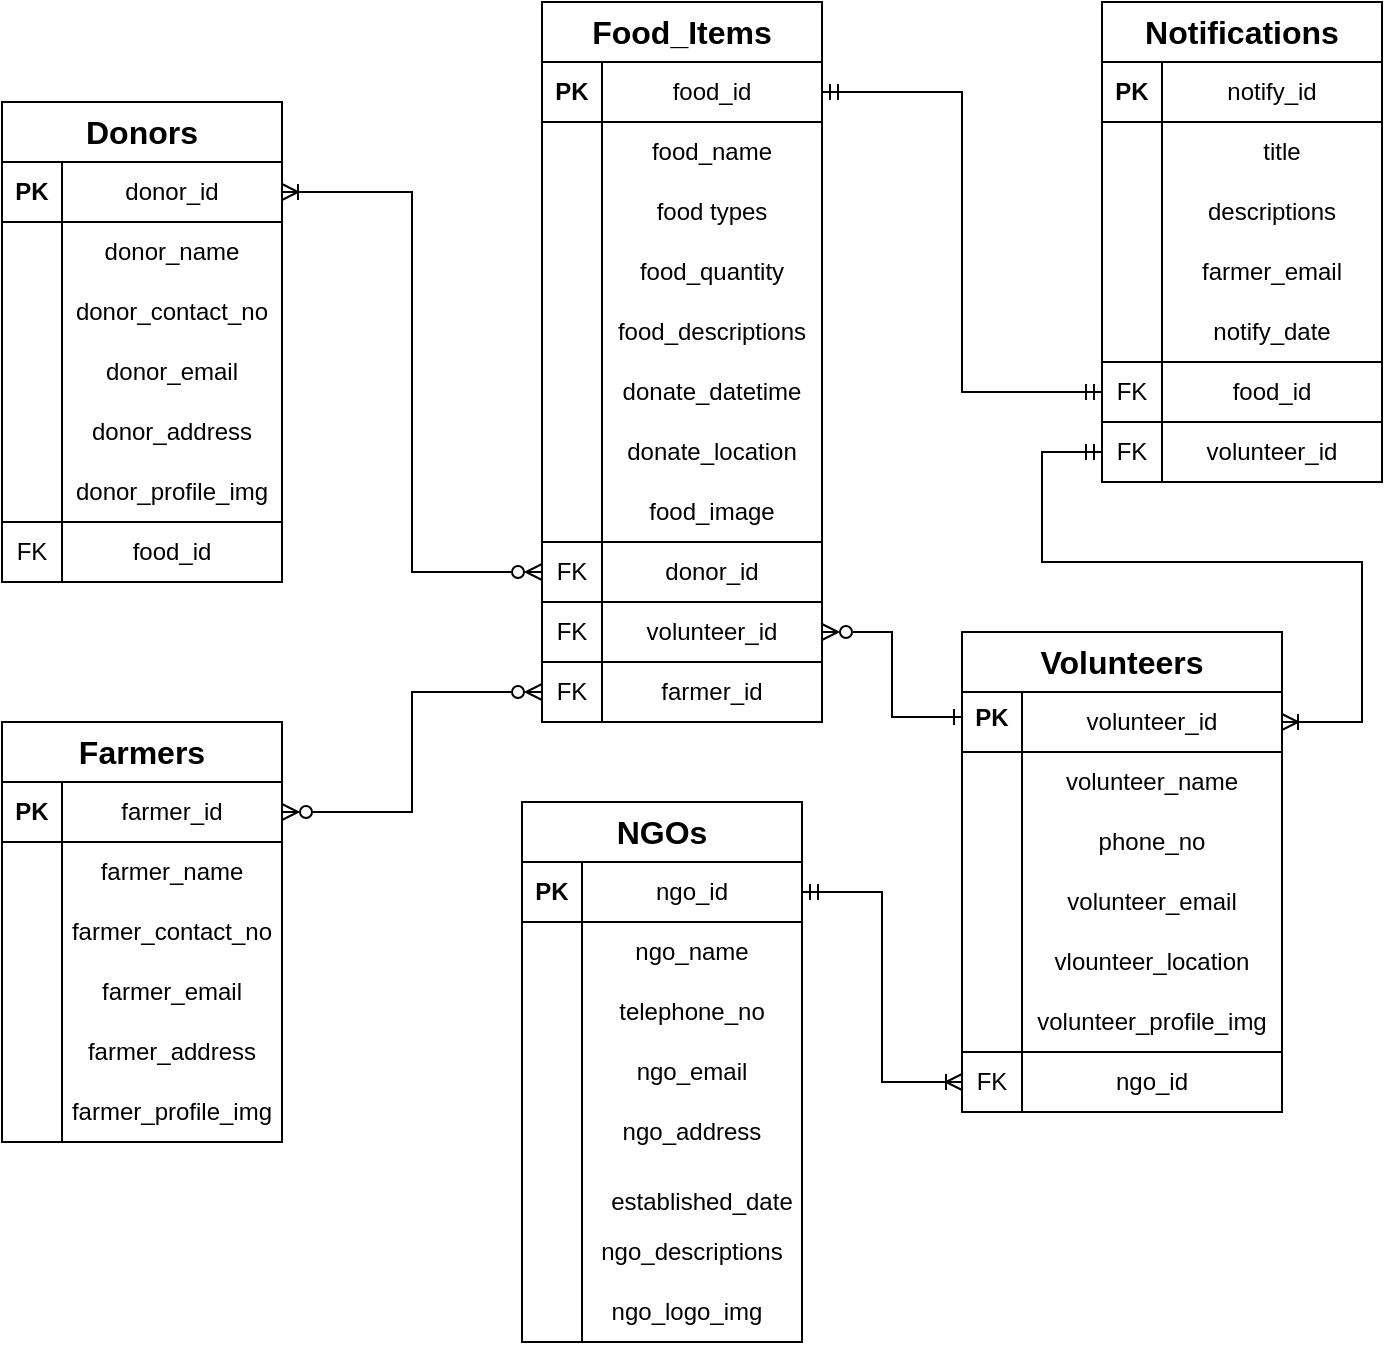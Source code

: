 <mxfile version="22.0.8" type="device">
  <diagram name="Page-1" id="_6lha4rd5pdjAyQdy6N9">
    <mxGraphModel dx="722" dy="415" grid="1" gridSize="10" guides="1" tooltips="1" connect="1" arrows="1" fold="1" page="1" pageScale="1" pageWidth="850" pageHeight="1100" math="0" shadow="0">
      <root>
        <mxCell id="0" />
        <mxCell id="1" parent="0" />
        <mxCell id="3WDfcnALqWgkgmz_dM7G-8" value="" style="endArrow=none;html=1;rounded=0;strokeWidth=1;endSize=6;jumpSize=6;exitX=0;exitY=1;exitDx=0;exitDy=0;" edge="1" parent="1" source="3WDfcnALqWgkgmz_dM7G-25">
          <mxGeometry width="50" height="50" relative="1" as="geometry">
            <mxPoint x="110" y="420" as="sourcePoint" />
            <mxPoint x="110" y="240" as="targetPoint" />
          </mxGeometry>
        </mxCell>
        <mxCell id="3WDfcnALqWgkgmz_dM7G-9" value="&lt;b&gt;&lt;font style=&quot;font-size: 16px;&quot;&gt;Donors&lt;/font&gt;&lt;/b&gt;" style="swimlane;fontStyle=0;childLayout=stackLayout;horizontal=1;startSize=30;horizontalStack=0;resizeParent=1;resizeParentMax=0;resizeLast=0;collapsible=1;marginBottom=0;whiteSpace=wrap;html=1;" vertex="1" parent="1">
          <mxGeometry x="80" y="210" width="140" height="240" as="geometry" />
        </mxCell>
        <mxCell id="3WDfcnALqWgkgmz_dM7G-13" value="" style="endArrow=none;html=1;rounded=0;" edge="1" parent="1">
          <mxGeometry width="50" height="50" relative="1" as="geometry">
            <mxPoint x="80" y="270" as="sourcePoint" />
            <mxPoint x="220" y="270" as="targetPoint" />
          </mxGeometry>
        </mxCell>
        <mxCell id="3WDfcnALqWgkgmz_dM7G-14" value="&lt;b&gt;PK&lt;/b&gt;" style="text;html=1;strokeColor=none;fillColor=none;align=center;verticalAlign=middle;whiteSpace=wrap;rounded=0;" vertex="1" parent="1">
          <mxGeometry x="80" y="240" width="30" height="30" as="geometry" />
        </mxCell>
        <mxCell id="3WDfcnALqWgkgmz_dM7G-16" value="donor_name" style="text;html=1;strokeColor=none;fillColor=none;align=center;verticalAlign=middle;whiteSpace=wrap;rounded=0;" vertex="1" parent="1">
          <mxGeometry x="110" y="270" width="110" height="30" as="geometry" />
        </mxCell>
        <mxCell id="3WDfcnALqWgkgmz_dM7G-20" value="donor_profile_img" style="text;html=1;strokeColor=none;fillColor=none;align=center;verticalAlign=middle;whiteSpace=wrap;rounded=0;" vertex="1" parent="1">
          <mxGeometry x="110" y="390" width="110" height="30" as="geometry" />
        </mxCell>
        <mxCell id="3WDfcnALqWgkgmz_dM7G-21" value="donor_address" style="text;html=1;strokeColor=none;fillColor=none;align=center;verticalAlign=middle;whiteSpace=wrap;rounded=0;" vertex="1" parent="1">
          <mxGeometry x="110" y="360" width="110" height="30" as="geometry" />
        </mxCell>
        <mxCell id="3WDfcnALqWgkgmz_dM7G-56" style="edgeStyle=orthogonalEdgeStyle;rounded=0;orthogonalLoop=1;jettySize=auto;html=1;exitX=1;exitY=0.5;exitDx=0;exitDy=0;entryX=0;entryY=0.5;entryDx=0;entryDy=0;endArrow=ERzeroToMany;endFill=0;startArrow=ERoneToMany;startFill=0;" edge="1" parent="1" source="3WDfcnALqWgkgmz_dM7G-22" target="3WDfcnALqWgkgmz_dM7G-41">
          <mxGeometry relative="1" as="geometry" />
        </mxCell>
        <mxCell id="3WDfcnALqWgkgmz_dM7G-22" value="donor_id" style="text;html=1;strokeColor=none;fillColor=none;align=center;verticalAlign=middle;whiteSpace=wrap;rounded=0;" vertex="1" parent="1">
          <mxGeometry x="110" y="240" width="110" height="30" as="geometry" />
        </mxCell>
        <mxCell id="3WDfcnALqWgkgmz_dM7G-23" value="donor_contact_no" style="text;html=1;strokeColor=none;fillColor=none;align=center;verticalAlign=middle;whiteSpace=wrap;rounded=0;" vertex="1" parent="1">
          <mxGeometry x="110" y="300" width="110" height="30" as="geometry" />
        </mxCell>
        <mxCell id="3WDfcnALqWgkgmz_dM7G-24" value="donor_email" style="text;html=1;strokeColor=none;fillColor=none;align=center;verticalAlign=middle;whiteSpace=wrap;rounded=0;" vertex="1" parent="1">
          <mxGeometry x="110" y="330" width="110" height="30" as="geometry" />
        </mxCell>
        <mxCell id="3WDfcnALqWgkgmz_dM7G-25" value="food_id" style="text;html=1;strokeColor=none;fillColor=none;align=center;verticalAlign=middle;whiteSpace=wrap;rounded=0;" vertex="1" parent="1">
          <mxGeometry x="110" y="420" width="110" height="30" as="geometry" />
        </mxCell>
        <mxCell id="3WDfcnALqWgkgmz_dM7G-26" value="" style="endArrow=none;html=1;rounded=0;entryX=1;entryY=0;entryDx=0;entryDy=0;" edge="1" parent="1" target="3WDfcnALqWgkgmz_dM7G-25">
          <mxGeometry width="50" height="50" relative="1" as="geometry">
            <mxPoint x="80" y="420" as="sourcePoint" />
            <mxPoint x="160" y="390" as="targetPoint" />
          </mxGeometry>
        </mxCell>
        <mxCell id="3WDfcnALqWgkgmz_dM7G-27" value="FK" style="text;html=1;strokeColor=none;fillColor=none;align=center;verticalAlign=middle;whiteSpace=wrap;rounded=0;" vertex="1" parent="1">
          <mxGeometry x="80" y="420" width="30" height="30" as="geometry" />
        </mxCell>
        <mxCell id="3WDfcnALqWgkgmz_dM7G-29" value="" style="endArrow=none;html=1;rounded=0;strokeWidth=1;endSize=6;jumpSize=6;exitX=1;exitY=1;exitDx=0;exitDy=0;" edge="1" parent="1" source="3WDfcnALqWgkgmz_dM7G-51">
          <mxGeometry width="50" height="50" relative="1" as="geometry">
            <mxPoint x="380" y="580.523" as="sourcePoint" />
            <mxPoint x="380" y="190" as="targetPoint" />
          </mxGeometry>
        </mxCell>
        <mxCell id="3WDfcnALqWgkgmz_dM7G-30" value="&lt;b&gt;&lt;font style=&quot;font-size: 16px;&quot;&gt;Food_Items&lt;/font&gt;&lt;/b&gt;" style="swimlane;fontStyle=0;childLayout=stackLayout;horizontal=1;startSize=30;horizontalStack=0;resizeParent=1;resizeParentMax=0;resizeLast=0;collapsible=1;marginBottom=0;whiteSpace=wrap;html=1;" vertex="1" parent="1">
          <mxGeometry x="350" y="160" width="140" height="360" as="geometry" />
        </mxCell>
        <mxCell id="3WDfcnALqWgkgmz_dM7G-31" value="" style="endArrow=none;html=1;rounded=0;" edge="1" parent="1">
          <mxGeometry width="50" height="50" relative="1" as="geometry">
            <mxPoint x="350" y="220" as="sourcePoint" />
            <mxPoint x="490" y="220" as="targetPoint" />
          </mxGeometry>
        </mxCell>
        <mxCell id="3WDfcnALqWgkgmz_dM7G-32" value="&lt;b&gt;PK&lt;/b&gt;" style="text;html=1;strokeColor=none;fillColor=none;align=center;verticalAlign=middle;whiteSpace=wrap;rounded=0;" vertex="1" parent="1">
          <mxGeometry x="350" y="190" width="30" height="30" as="geometry" />
        </mxCell>
        <mxCell id="3WDfcnALqWgkgmz_dM7G-33" value="food_name" style="text;html=1;strokeColor=none;fillColor=none;align=center;verticalAlign=middle;whiteSpace=wrap;rounded=0;" vertex="1" parent="1">
          <mxGeometry x="380" y="220" width="110" height="30" as="geometry" />
        </mxCell>
        <mxCell id="3WDfcnALqWgkgmz_dM7G-35" value="food_descriptions" style="text;html=1;strokeColor=none;fillColor=none;align=center;verticalAlign=middle;whiteSpace=wrap;rounded=0;" vertex="1" parent="1">
          <mxGeometry x="380" y="310" width="110" height="30" as="geometry" />
        </mxCell>
        <mxCell id="3WDfcnALqWgkgmz_dM7G-100" style="edgeStyle=orthogonalEdgeStyle;rounded=0;orthogonalLoop=1;jettySize=auto;html=1;exitX=1;exitY=0.5;exitDx=0;exitDy=0;entryX=0;entryY=0.5;entryDx=0;entryDy=0;endArrow=ERmandOne;endFill=0;startArrow=ERmandOne;startFill=0;" edge="1" parent="1" source="3WDfcnALqWgkgmz_dM7G-36" target="3WDfcnALqWgkgmz_dM7G-99">
          <mxGeometry relative="1" as="geometry" />
        </mxCell>
        <mxCell id="3WDfcnALqWgkgmz_dM7G-36" value="food_id" style="text;html=1;strokeColor=none;fillColor=none;align=center;verticalAlign=middle;whiteSpace=wrap;rounded=0;" vertex="1" parent="1">
          <mxGeometry x="380" y="190" width="110" height="30" as="geometry" />
        </mxCell>
        <mxCell id="3WDfcnALqWgkgmz_dM7G-37" value="food types" style="text;html=1;strokeColor=none;fillColor=none;align=center;verticalAlign=middle;whiteSpace=wrap;rounded=0;" vertex="1" parent="1">
          <mxGeometry x="380" y="250" width="110" height="30" as="geometry" />
        </mxCell>
        <mxCell id="3WDfcnALqWgkgmz_dM7G-38" value="food_quantity" style="text;html=1;strokeColor=none;fillColor=none;align=center;verticalAlign=middle;whiteSpace=wrap;rounded=0;" vertex="1" parent="1">
          <mxGeometry x="380" y="280" width="110" height="30" as="geometry" />
        </mxCell>
        <mxCell id="3WDfcnALqWgkgmz_dM7G-39" value="food_image" style="text;html=1;strokeColor=none;fillColor=none;align=center;verticalAlign=middle;whiteSpace=wrap;rounded=0;" vertex="1" parent="1">
          <mxGeometry x="380" y="400" width="110" height="30" as="geometry" />
        </mxCell>
        <mxCell id="3WDfcnALqWgkgmz_dM7G-40" value="" style="endArrow=none;html=1;rounded=0;" edge="1" parent="1">
          <mxGeometry width="50" height="50" relative="1" as="geometry">
            <mxPoint x="350" y="460" as="sourcePoint" />
            <mxPoint x="490" y="460" as="targetPoint" />
          </mxGeometry>
        </mxCell>
        <mxCell id="3WDfcnALqWgkgmz_dM7G-41" value="FK" style="text;html=1;strokeColor=none;fillColor=none;align=center;verticalAlign=middle;whiteSpace=wrap;rounded=0;" vertex="1" parent="1">
          <mxGeometry x="350" y="430" width="30" height="30" as="geometry" />
        </mxCell>
        <mxCell id="3WDfcnALqWgkgmz_dM7G-43" value="donate_datetime" style="text;html=1;strokeColor=none;fillColor=none;align=center;verticalAlign=middle;whiteSpace=wrap;rounded=0;" vertex="1" parent="1">
          <mxGeometry x="380" y="340" width="110" height="30" as="geometry" />
        </mxCell>
        <mxCell id="3WDfcnALqWgkgmz_dM7G-44" value="donate_location" style="text;html=1;strokeColor=none;fillColor=none;align=center;verticalAlign=middle;whiteSpace=wrap;rounded=0;" vertex="1" parent="1">
          <mxGeometry x="380" y="370" width="110" height="30" as="geometry" />
        </mxCell>
        <mxCell id="3WDfcnALqWgkgmz_dM7G-45" value="" style="endArrow=none;html=1;rounded=0;exitX=0;exitY=1;exitDx=0;exitDy=0;entryX=1;entryY=1;entryDx=0;entryDy=0;" edge="1" parent="1" source="3WDfcnALqWgkgmz_dM7G-50" target="3WDfcnALqWgkgmz_dM7G-49">
          <mxGeometry width="50" height="50" relative="1" as="geometry">
            <mxPoint x="440" y="489.35" as="sourcePoint" />
            <mxPoint x="580" y="489.35" as="targetPoint" />
          </mxGeometry>
        </mxCell>
        <mxCell id="3WDfcnALqWgkgmz_dM7G-47" value="donor_id" style="text;html=1;strokeColor=none;fillColor=none;align=center;verticalAlign=middle;whiteSpace=wrap;rounded=0;" vertex="1" parent="1">
          <mxGeometry x="380" y="430" width="110" height="30" as="geometry" />
        </mxCell>
        <mxCell id="3WDfcnALqWgkgmz_dM7G-48" value="farmer_id" style="text;html=1;strokeColor=none;fillColor=none;align=center;verticalAlign=middle;whiteSpace=wrap;rounded=0;" vertex="1" parent="1">
          <mxGeometry x="380" y="490" width="110" height="30" as="geometry" />
        </mxCell>
        <mxCell id="3WDfcnALqWgkgmz_dM7G-49" value="volunteer_id" style="text;html=1;strokeColor=none;fillColor=none;align=center;verticalAlign=middle;whiteSpace=wrap;rounded=0;" vertex="1" parent="1">
          <mxGeometry x="380" y="460" width="110" height="30" as="geometry" />
        </mxCell>
        <mxCell id="3WDfcnALqWgkgmz_dM7G-50" value="FK" style="text;html=1;strokeColor=none;fillColor=none;align=center;verticalAlign=middle;whiteSpace=wrap;rounded=0;" vertex="1" parent="1">
          <mxGeometry x="350" y="460" width="30" height="30" as="geometry" />
        </mxCell>
        <mxCell id="3WDfcnALqWgkgmz_dM7G-51" value="FK" style="text;html=1;strokeColor=none;fillColor=none;align=center;verticalAlign=middle;whiteSpace=wrap;rounded=0;" vertex="1" parent="1">
          <mxGeometry x="350" y="490" width="30" height="30" as="geometry" />
        </mxCell>
        <mxCell id="3WDfcnALqWgkgmz_dM7G-53" value="" style="endArrow=none;html=1;rounded=0;exitX=0;exitY=0;exitDx=0;exitDy=0;entryX=1;entryY=1;entryDx=0;entryDy=0;" edge="1" parent="1" source="3WDfcnALqWgkgmz_dM7G-41">
          <mxGeometry width="50" height="50" relative="1" as="geometry">
            <mxPoint x="350" y="440" as="sourcePoint" />
            <mxPoint x="490" y="430" as="targetPoint" />
          </mxGeometry>
        </mxCell>
        <mxCell id="3WDfcnALqWgkgmz_dM7G-57" value="" style="endArrow=none;html=1;rounded=0;strokeWidth=1;endSize=6;jumpSize=6;exitX=0;exitY=1;exitDx=0;exitDy=0;" edge="1" parent="1" source="3WDfcnALqWgkgmz_dM7G-62">
          <mxGeometry width="50" height="50" relative="1" as="geometry">
            <mxPoint x="110" y="760" as="sourcePoint" />
            <mxPoint x="110" y="550" as="targetPoint" />
          </mxGeometry>
        </mxCell>
        <mxCell id="3WDfcnALqWgkgmz_dM7G-58" value="&lt;b&gt;&lt;font style=&quot;font-size: 16px;&quot;&gt;Farmers&lt;/font&gt;&lt;/b&gt;" style="swimlane;fontStyle=0;childLayout=stackLayout;horizontal=1;startSize=30;horizontalStack=0;resizeParent=1;resizeParentMax=0;resizeLast=0;collapsible=1;marginBottom=0;whiteSpace=wrap;html=1;" vertex="1" parent="1">
          <mxGeometry x="80" y="520" width="140" height="210" as="geometry" />
        </mxCell>
        <mxCell id="3WDfcnALqWgkgmz_dM7G-59" value="" style="endArrow=none;html=1;rounded=0;" edge="1" parent="1">
          <mxGeometry width="50" height="50" relative="1" as="geometry">
            <mxPoint x="80" y="580" as="sourcePoint" />
            <mxPoint x="220" y="580" as="targetPoint" />
          </mxGeometry>
        </mxCell>
        <mxCell id="3WDfcnALqWgkgmz_dM7G-60" value="&lt;b&gt;PK&lt;/b&gt;" style="text;html=1;strokeColor=none;fillColor=none;align=center;verticalAlign=middle;whiteSpace=wrap;rounded=0;" vertex="1" parent="1">
          <mxGeometry x="80" y="550" width="30" height="30" as="geometry" />
        </mxCell>
        <mxCell id="3WDfcnALqWgkgmz_dM7G-61" value="farmer_name" style="text;html=1;strokeColor=none;fillColor=none;align=center;verticalAlign=middle;whiteSpace=wrap;rounded=0;" vertex="1" parent="1">
          <mxGeometry x="110" y="580" width="110" height="30" as="geometry" />
        </mxCell>
        <mxCell id="3WDfcnALqWgkgmz_dM7G-62" value="farmer_profile_img" style="text;html=1;strokeColor=none;fillColor=none;align=center;verticalAlign=middle;whiteSpace=wrap;rounded=0;" vertex="1" parent="1">
          <mxGeometry x="110" y="700" width="110" height="30" as="geometry" />
        </mxCell>
        <mxCell id="3WDfcnALqWgkgmz_dM7G-63" value="farmer_address" style="text;html=1;strokeColor=none;fillColor=none;align=center;verticalAlign=middle;whiteSpace=wrap;rounded=0;" vertex="1" parent="1">
          <mxGeometry x="110" y="670" width="110" height="30" as="geometry" />
        </mxCell>
        <mxCell id="3WDfcnALqWgkgmz_dM7G-70" style="edgeStyle=orthogonalEdgeStyle;rounded=0;orthogonalLoop=1;jettySize=auto;html=1;exitX=1;exitY=0.5;exitDx=0;exitDy=0;entryX=0;entryY=0.5;entryDx=0;entryDy=0;endArrow=ERzeroToMany;endFill=0;startArrow=ERzeroToMany;startFill=0;" edge="1" parent="1" source="3WDfcnALqWgkgmz_dM7G-64" target="3WDfcnALqWgkgmz_dM7G-51">
          <mxGeometry relative="1" as="geometry" />
        </mxCell>
        <mxCell id="3WDfcnALqWgkgmz_dM7G-64" value="farmer_id" style="text;html=1;strokeColor=none;fillColor=none;align=center;verticalAlign=middle;whiteSpace=wrap;rounded=0;" vertex="1" parent="1">
          <mxGeometry x="110" y="550" width="110" height="30" as="geometry" />
        </mxCell>
        <mxCell id="3WDfcnALqWgkgmz_dM7G-65" value="farmer_contact_no" style="text;html=1;strokeColor=none;fillColor=none;align=center;verticalAlign=middle;whiteSpace=wrap;rounded=0;" vertex="1" parent="1">
          <mxGeometry x="110" y="610" width="110" height="30" as="geometry" />
        </mxCell>
        <mxCell id="3WDfcnALqWgkgmz_dM7G-66" value="farmer_email" style="text;html=1;strokeColor=none;fillColor=none;align=center;verticalAlign=middle;whiteSpace=wrap;rounded=0;" vertex="1" parent="1">
          <mxGeometry x="110" y="640" width="110" height="30" as="geometry" />
        </mxCell>
        <mxCell id="3WDfcnALqWgkgmz_dM7G-73" value="" style="endArrow=none;html=1;rounded=0;strokeWidth=1;endSize=6;jumpSize=6;exitX=0;exitY=1;exitDx=0;exitDy=0;" edge="1" parent="1" source="3WDfcnALqWgkgmz_dM7G-83">
          <mxGeometry width="50" height="50" relative="1" as="geometry">
            <mxPoint x="590" y="685" as="sourcePoint" />
            <mxPoint x="590" y="505" as="targetPoint" />
          </mxGeometry>
        </mxCell>
        <mxCell id="3WDfcnALqWgkgmz_dM7G-74" value="&lt;b&gt;&lt;font style=&quot;font-size: 16px;&quot;&gt;Volunteers&lt;/font&gt;&lt;/b&gt;" style="swimlane;fontStyle=0;childLayout=stackLayout;horizontal=1;startSize=30;horizontalStack=0;resizeParent=1;resizeParentMax=0;resizeLast=0;collapsible=1;marginBottom=0;whiteSpace=wrap;html=1;" vertex="1" parent="1">
          <mxGeometry x="560" y="475" width="160" height="240" as="geometry" />
        </mxCell>
        <mxCell id="3WDfcnALqWgkgmz_dM7G-75" value="" style="endArrow=none;html=1;rounded=0;entryX=1;entryY=1;entryDx=0;entryDy=0;" edge="1" parent="1" target="3WDfcnALqWgkgmz_dM7G-80">
          <mxGeometry width="50" height="50" relative="1" as="geometry">
            <mxPoint x="560" y="535" as="sourcePoint" />
            <mxPoint x="700" y="535" as="targetPoint" />
          </mxGeometry>
        </mxCell>
        <mxCell id="3WDfcnALqWgkgmz_dM7G-101" style="edgeStyle=orthogonalEdgeStyle;rounded=0;orthogonalLoop=1;jettySize=auto;html=1;exitX=0;exitY=0.5;exitDx=0;exitDy=0;entryX=1;entryY=0.5;entryDx=0;entryDy=0;endArrow=ERzeroToMany;endFill=0;startArrow=ERone;startFill=0;" edge="1" parent="1" source="3WDfcnALqWgkgmz_dM7G-76" target="3WDfcnALqWgkgmz_dM7G-49">
          <mxGeometry relative="1" as="geometry" />
        </mxCell>
        <mxCell id="3WDfcnALqWgkgmz_dM7G-76" value="&lt;b&gt;PK&lt;/b&gt;" style="text;html=1;strokeColor=none;fillColor=none;align=center;verticalAlign=middle;whiteSpace=wrap;rounded=0;" vertex="1" parent="1">
          <mxGeometry x="560" y="505" width="30" height="25" as="geometry" />
        </mxCell>
        <mxCell id="3WDfcnALqWgkgmz_dM7G-77" value="volunteer_name" style="text;html=1;strokeColor=none;fillColor=none;align=center;verticalAlign=middle;whiteSpace=wrap;rounded=0;" vertex="1" parent="1">
          <mxGeometry x="590" y="535" width="130" height="30" as="geometry" />
        </mxCell>
        <mxCell id="3WDfcnALqWgkgmz_dM7G-78" value="volunteer_profile_img" style="text;html=1;strokeColor=none;fillColor=none;align=center;verticalAlign=middle;whiteSpace=wrap;rounded=0;" vertex="1" parent="1">
          <mxGeometry x="590" y="655" width="130" height="30" as="geometry" />
        </mxCell>
        <mxCell id="3WDfcnALqWgkgmz_dM7G-79" value="vlounteer_location" style="text;html=1;strokeColor=none;fillColor=none;align=center;verticalAlign=middle;whiteSpace=wrap;rounded=0;" vertex="1" parent="1">
          <mxGeometry x="590" y="625" width="130" height="30" as="geometry" />
        </mxCell>
        <mxCell id="3WDfcnALqWgkgmz_dM7G-106" style="edgeStyle=orthogonalEdgeStyle;rounded=0;orthogonalLoop=1;jettySize=auto;html=1;exitX=1;exitY=0.5;exitDx=0;exitDy=0;entryX=0;entryY=0.5;entryDx=0;entryDy=0;startArrow=ERoneToMany;startFill=0;endArrow=ERmandOne;endFill=0;" edge="1" parent="1" source="3WDfcnALqWgkgmz_dM7G-80" target="3WDfcnALqWgkgmz_dM7G-104">
          <mxGeometry relative="1" as="geometry">
            <Array as="points">
              <mxPoint x="760" y="520" />
              <mxPoint x="760" y="440" />
              <mxPoint x="600" y="440" />
              <mxPoint x="600" y="385" />
            </Array>
          </mxGeometry>
        </mxCell>
        <mxCell id="3WDfcnALqWgkgmz_dM7G-80" value="volunteer_id" style="text;html=1;strokeColor=none;fillColor=none;align=center;verticalAlign=middle;whiteSpace=wrap;rounded=0;" vertex="1" parent="1">
          <mxGeometry x="590" y="505" width="130" height="30" as="geometry" />
        </mxCell>
        <mxCell id="3WDfcnALqWgkgmz_dM7G-81" value="phone_no" style="text;html=1;strokeColor=none;fillColor=none;align=center;verticalAlign=middle;whiteSpace=wrap;rounded=0;" vertex="1" parent="1">
          <mxGeometry x="590" y="565" width="130" height="30" as="geometry" />
        </mxCell>
        <mxCell id="3WDfcnALqWgkgmz_dM7G-82" value="volunteer_email" style="text;html=1;strokeColor=none;fillColor=none;align=center;verticalAlign=middle;whiteSpace=wrap;rounded=0;" vertex="1" parent="1">
          <mxGeometry x="590" y="595" width="130" height="30" as="geometry" />
        </mxCell>
        <mxCell id="3WDfcnALqWgkgmz_dM7G-83" value="ngo_id" style="text;html=1;strokeColor=none;fillColor=none;align=center;verticalAlign=middle;whiteSpace=wrap;rounded=0;" vertex="1" parent="1">
          <mxGeometry x="590" y="685" width="130" height="30" as="geometry" />
        </mxCell>
        <mxCell id="3WDfcnALqWgkgmz_dM7G-84" value="" style="endArrow=none;html=1;rounded=0;entryX=1;entryY=0;entryDx=0;entryDy=0;" edge="1" parent="1" target="3WDfcnALqWgkgmz_dM7G-83">
          <mxGeometry width="50" height="50" relative="1" as="geometry">
            <mxPoint x="560" y="685" as="sourcePoint" />
            <mxPoint x="640" y="655" as="targetPoint" />
          </mxGeometry>
        </mxCell>
        <mxCell id="3WDfcnALqWgkgmz_dM7G-85" value="FK" style="text;html=1;strokeColor=none;fillColor=none;align=center;verticalAlign=middle;whiteSpace=wrap;rounded=0;" vertex="1" parent="1">
          <mxGeometry x="560" y="685" width="30" height="30" as="geometry" />
        </mxCell>
        <mxCell id="3WDfcnALqWgkgmz_dM7G-86" value="" style="endArrow=none;html=1;rounded=0;strokeWidth=1;endSize=6;jumpSize=6;exitX=1;exitY=1;exitDx=0;exitDy=0;" edge="1" parent="1" source="3WDfcnALqWgkgmz_dM7G-104">
          <mxGeometry width="50" height="50" relative="1" as="geometry">
            <mxPoint x="660" y="370" as="sourcePoint" />
            <mxPoint x="660" y="190" as="targetPoint" />
          </mxGeometry>
        </mxCell>
        <mxCell id="3WDfcnALqWgkgmz_dM7G-87" value="&lt;b&gt;&lt;font style=&quot;font-size: 16px;&quot;&gt;Notifications&lt;/font&gt;&lt;/b&gt;" style="swimlane;fontStyle=0;childLayout=stackLayout;horizontal=1;startSize=30;horizontalStack=0;resizeParent=1;resizeParentMax=0;resizeLast=0;collapsible=1;marginBottom=0;whiteSpace=wrap;html=1;" vertex="1" parent="1">
          <mxGeometry x="630" y="160" width="140" height="240" as="geometry" />
        </mxCell>
        <mxCell id="3WDfcnALqWgkgmz_dM7G-88" value="" style="endArrow=none;html=1;rounded=0;" edge="1" parent="1">
          <mxGeometry width="50" height="50" relative="1" as="geometry">
            <mxPoint x="630" y="220" as="sourcePoint" />
            <mxPoint x="770" y="220" as="targetPoint" />
          </mxGeometry>
        </mxCell>
        <mxCell id="3WDfcnALqWgkgmz_dM7G-89" value="&lt;b&gt;PK&lt;/b&gt;" style="text;html=1;strokeColor=none;fillColor=none;align=center;verticalAlign=middle;whiteSpace=wrap;rounded=0;" vertex="1" parent="1">
          <mxGeometry x="630" y="190" width="30" height="30" as="geometry" />
        </mxCell>
        <mxCell id="3WDfcnALqWgkgmz_dM7G-90" value="title" style="text;html=1;strokeColor=none;fillColor=none;align=center;verticalAlign=middle;whiteSpace=wrap;rounded=0;" vertex="1" parent="1">
          <mxGeometry x="670" y="220" width="100" height="30" as="geometry" />
        </mxCell>
        <mxCell id="3WDfcnALqWgkgmz_dM7G-93" value="notify_id" style="text;html=1;strokeColor=none;fillColor=none;align=center;verticalAlign=middle;whiteSpace=wrap;rounded=0;" vertex="1" parent="1">
          <mxGeometry x="660" y="190" width="110" height="30" as="geometry" />
        </mxCell>
        <mxCell id="3WDfcnALqWgkgmz_dM7G-94" value="descriptions" style="text;html=1;strokeColor=none;fillColor=none;align=center;verticalAlign=middle;whiteSpace=wrap;rounded=0;" vertex="1" parent="1">
          <mxGeometry x="660" y="250" width="110" height="30" as="geometry" />
        </mxCell>
        <mxCell id="3WDfcnALqWgkgmz_dM7G-95" value="farmer_email" style="text;html=1;strokeColor=none;fillColor=none;align=center;verticalAlign=middle;whiteSpace=wrap;rounded=0;" vertex="1" parent="1">
          <mxGeometry x="660" y="280" width="110" height="30" as="geometry" />
        </mxCell>
        <mxCell id="3WDfcnALqWgkgmz_dM7G-96" value="notify_date" style="text;html=1;strokeColor=none;fillColor=none;align=center;verticalAlign=middle;whiteSpace=wrap;rounded=0;" vertex="1" parent="1">
          <mxGeometry x="660" y="310" width="110" height="30" as="geometry" />
        </mxCell>
        <mxCell id="3WDfcnALqWgkgmz_dM7G-97" value="food_id" style="text;html=1;strokeColor=none;fillColor=none;align=center;verticalAlign=middle;whiteSpace=wrap;rounded=0;" vertex="1" parent="1">
          <mxGeometry x="660" y="340" width="110" height="30" as="geometry" />
        </mxCell>
        <mxCell id="3WDfcnALqWgkgmz_dM7G-98" value="" style="endArrow=none;html=1;rounded=0;entryX=1;entryY=0;entryDx=0;entryDy=0;" edge="1" parent="1" target="3WDfcnALqWgkgmz_dM7G-97">
          <mxGeometry width="50" height="50" relative="1" as="geometry">
            <mxPoint x="630" y="340" as="sourcePoint" />
            <mxPoint x="710" y="310" as="targetPoint" />
          </mxGeometry>
        </mxCell>
        <mxCell id="3WDfcnALqWgkgmz_dM7G-99" value="FK" style="text;html=1;strokeColor=none;fillColor=none;align=center;verticalAlign=middle;whiteSpace=wrap;rounded=0;" vertex="1" parent="1">
          <mxGeometry x="630" y="340" width="30" height="30" as="geometry" />
        </mxCell>
        <mxCell id="3WDfcnALqWgkgmz_dM7G-102" value="volunteer_id" style="text;html=1;strokeColor=none;fillColor=none;align=center;verticalAlign=middle;whiteSpace=wrap;rounded=0;" vertex="1" parent="1">
          <mxGeometry x="660" y="370" width="110" height="30" as="geometry" />
        </mxCell>
        <mxCell id="3WDfcnALqWgkgmz_dM7G-103" value="" style="endArrow=none;html=1;rounded=0;entryX=1;entryY=0;entryDx=0;entryDy=0;exitX=0;exitY=1;exitDx=0;exitDy=0;" edge="1" parent="1" target="3WDfcnALqWgkgmz_dM7G-102" source="3WDfcnALqWgkgmz_dM7G-99">
          <mxGeometry width="50" height="50" relative="1" as="geometry">
            <mxPoint x="640" y="350" as="sourcePoint" />
            <mxPoint x="720" y="320" as="targetPoint" />
          </mxGeometry>
        </mxCell>
        <mxCell id="3WDfcnALqWgkgmz_dM7G-104" value="FK" style="text;html=1;strokeColor=none;fillColor=none;align=center;verticalAlign=middle;whiteSpace=wrap;rounded=0;" vertex="1" parent="1">
          <mxGeometry x="630" y="370" width="30" height="30" as="geometry" />
        </mxCell>
        <mxCell id="3WDfcnALqWgkgmz_dM7G-107" value="" style="endArrow=none;html=1;rounded=0;strokeWidth=1;endSize=6;jumpSize=6;exitX=0;exitY=1;exitDx=0;exitDy=0;" edge="1" parent="1" source="3WDfcnALqWgkgmz_dM7G-119">
          <mxGeometry width="50" height="50" relative="1" as="geometry">
            <mxPoint x="370" y="800" as="sourcePoint" />
            <mxPoint x="370" y="590" as="targetPoint" />
          </mxGeometry>
        </mxCell>
        <mxCell id="3WDfcnALqWgkgmz_dM7G-108" value="&lt;b&gt;&lt;font style=&quot;font-size: 16px;&quot;&gt;NGOs&lt;/font&gt;&lt;/b&gt;" style="swimlane;fontStyle=0;childLayout=stackLayout;horizontal=1;startSize=30;horizontalStack=0;resizeParent=1;resizeParentMax=0;resizeLast=0;collapsible=1;marginBottom=0;whiteSpace=wrap;html=1;" vertex="1" parent="1">
          <mxGeometry x="340" y="560" width="140" height="270" as="geometry" />
        </mxCell>
        <mxCell id="3WDfcnALqWgkgmz_dM7G-109" value="" style="endArrow=none;html=1;rounded=0;" edge="1" parent="1">
          <mxGeometry width="50" height="50" relative="1" as="geometry">
            <mxPoint x="340" y="620" as="sourcePoint" />
            <mxPoint x="480" y="620" as="targetPoint" />
          </mxGeometry>
        </mxCell>
        <mxCell id="3WDfcnALqWgkgmz_dM7G-110" value="&lt;b&gt;PK&lt;/b&gt;" style="text;html=1;strokeColor=none;fillColor=none;align=center;verticalAlign=middle;whiteSpace=wrap;rounded=0;" vertex="1" parent="1">
          <mxGeometry x="340" y="590" width="30" height="30" as="geometry" />
        </mxCell>
        <mxCell id="3WDfcnALqWgkgmz_dM7G-111" value="ngo_name" style="text;html=1;strokeColor=none;fillColor=none;align=center;verticalAlign=middle;whiteSpace=wrap;rounded=0;" vertex="1" parent="1">
          <mxGeometry x="370" y="620" width="110" height="30" as="geometry" />
        </mxCell>
        <mxCell id="3WDfcnALqWgkgmz_dM7G-112" value="established_date" style="text;html=1;strokeColor=none;fillColor=none;align=center;verticalAlign=middle;whiteSpace=wrap;rounded=0;" vertex="1" parent="1">
          <mxGeometry x="380" y="750" width="100" height="20" as="geometry" />
        </mxCell>
        <mxCell id="3WDfcnALqWgkgmz_dM7G-113" value="ngo_address" style="text;html=1;strokeColor=none;fillColor=none;align=center;verticalAlign=middle;whiteSpace=wrap;rounded=0;" vertex="1" parent="1">
          <mxGeometry x="370" y="710" width="110" height="30" as="geometry" />
        </mxCell>
        <mxCell id="3WDfcnALqWgkgmz_dM7G-117" style="edgeStyle=orthogonalEdgeStyle;rounded=0;orthogonalLoop=1;jettySize=auto;html=1;exitX=1;exitY=0.5;exitDx=0;exitDy=0;entryX=0;entryY=0.5;entryDx=0;entryDy=0;endArrow=ERoneToMany;endFill=0;startArrow=ERmandOne;startFill=0;" edge="1" parent="1" source="3WDfcnALqWgkgmz_dM7G-114" target="3WDfcnALqWgkgmz_dM7G-85">
          <mxGeometry relative="1" as="geometry" />
        </mxCell>
        <mxCell id="3WDfcnALqWgkgmz_dM7G-114" value="ngo_id" style="text;html=1;strokeColor=none;fillColor=none;align=center;verticalAlign=middle;whiteSpace=wrap;rounded=0;" vertex="1" parent="1">
          <mxGeometry x="370" y="590" width="110" height="30" as="geometry" />
        </mxCell>
        <mxCell id="3WDfcnALqWgkgmz_dM7G-115" value="telephone_no" style="text;html=1;strokeColor=none;fillColor=none;align=center;verticalAlign=middle;whiteSpace=wrap;rounded=0;" vertex="1" parent="1">
          <mxGeometry x="370" y="650" width="110" height="30" as="geometry" />
        </mxCell>
        <mxCell id="3WDfcnALqWgkgmz_dM7G-116" value="ngo_email" style="text;html=1;strokeColor=none;fillColor=none;align=center;verticalAlign=middle;whiteSpace=wrap;rounded=0;" vertex="1" parent="1">
          <mxGeometry x="370" y="680" width="110" height="30" as="geometry" />
        </mxCell>
        <mxCell id="3WDfcnALqWgkgmz_dM7G-118" value="ngo_descriptions" style="text;html=1;strokeColor=none;fillColor=none;align=center;verticalAlign=middle;whiteSpace=wrap;rounded=0;" vertex="1" parent="1">
          <mxGeometry x="370" y="770" width="110" height="30" as="geometry" />
        </mxCell>
        <mxCell id="3WDfcnALqWgkgmz_dM7G-119" value="ngo_logo_img" style="text;html=1;strokeColor=none;fillColor=none;align=center;verticalAlign=middle;whiteSpace=wrap;rounded=0;" vertex="1" parent="1">
          <mxGeometry x="370" y="800" width="105" height="30" as="geometry" />
        </mxCell>
      </root>
    </mxGraphModel>
  </diagram>
</mxfile>
